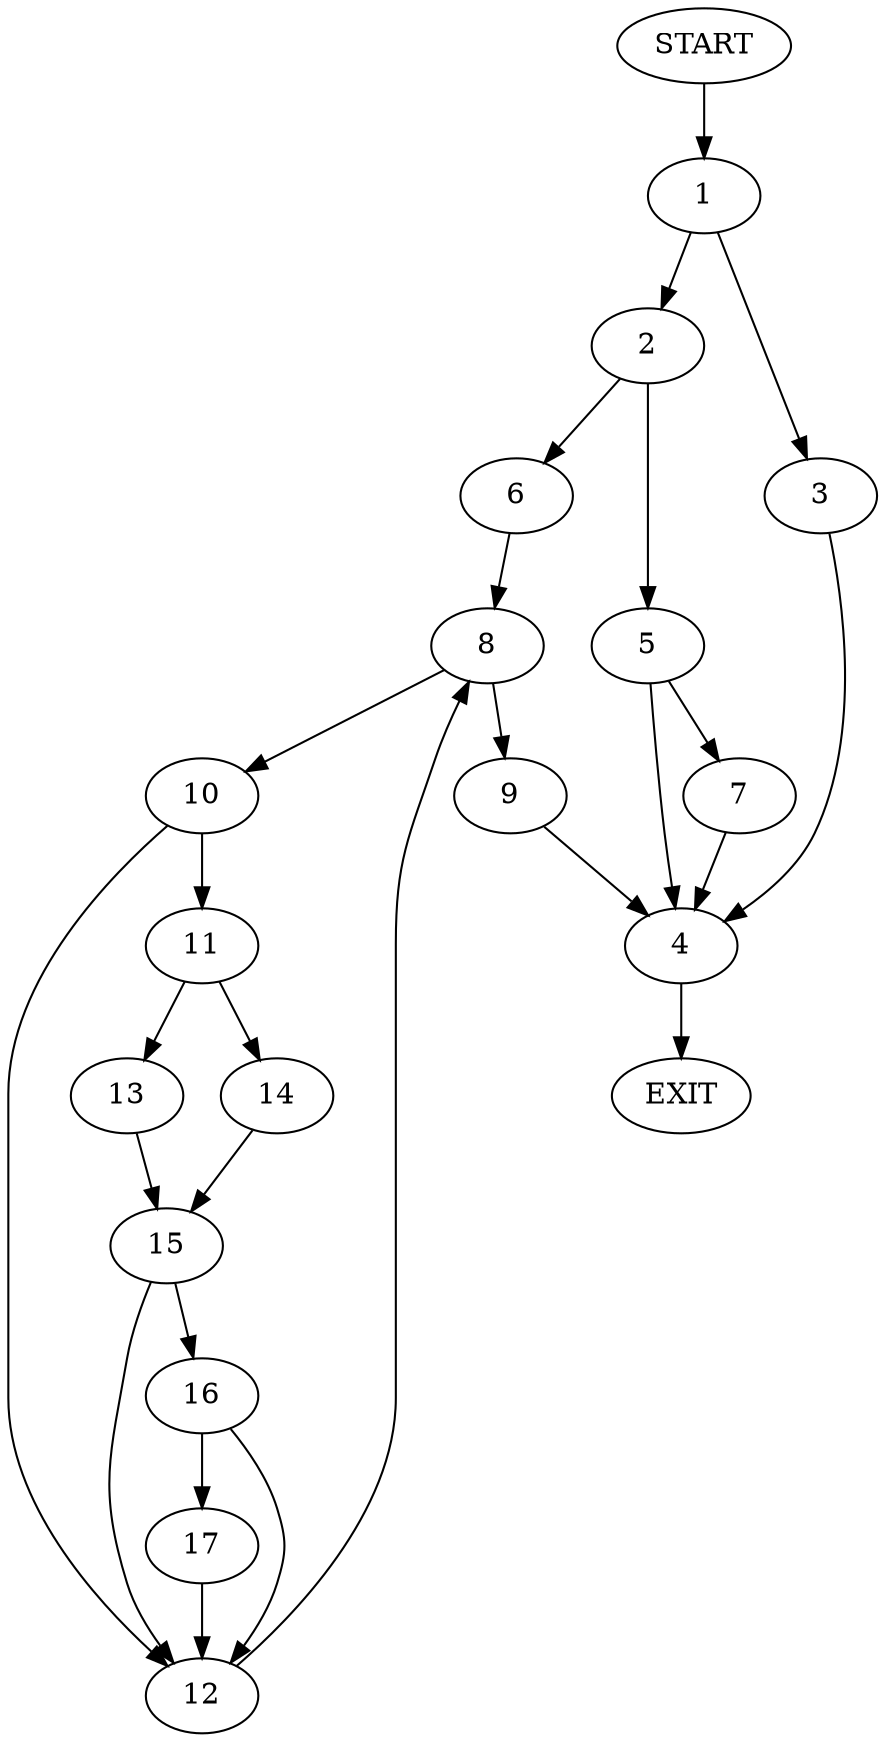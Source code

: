 digraph {
0 [label="START"]
18 [label="EXIT"]
0 -> 1
1 -> 2
1 -> 3
3 -> 4
2 -> 5
2 -> 6
4 -> 18
5 -> 7
5 -> 4
6 -> 8
8 -> 9
8 -> 10
10 -> 11
10 -> 12
9 -> 4
11 -> 13
11 -> 14
12 -> 8
14 -> 15
13 -> 15
15 -> 16
15 -> 12
16 -> 12
16 -> 17
17 -> 12
7 -> 4
}
